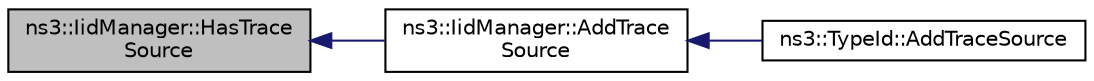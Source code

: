 digraph "ns3::IidManager::HasTraceSource"
{
  edge [fontname="Helvetica",fontsize="10",labelfontname="Helvetica",labelfontsize="10"];
  node [fontname="Helvetica",fontsize="10",shape=record];
  rankdir="LR";
  Node1 [label="ns3::IidManager::HasTrace\lSource",height=0.2,width=0.4,color="black", fillcolor="grey75", style="filled", fontcolor="black"];
  Node1 -> Node2 [dir="back",color="midnightblue",fontsize="10",style="solid"];
  Node2 [label="ns3::IidManager::AddTrace\lSource",height=0.2,width=0.4,color="black", fillcolor="white", style="filled",URL="$d4/d1c/classns3_1_1IidManager.html#af259066883724bcdd6f62a15596c1053"];
  Node2 -> Node3 [dir="back",color="midnightblue",fontsize="10",style="solid"];
  Node3 [label="ns3::TypeId::AddTraceSource",height=0.2,width=0.4,color="black", fillcolor="white", style="filled",URL="$d6/d11/classns3_1_1TypeId.html#a2aaf2918009ddd0ca687b55b91f7a9b2"];
}
